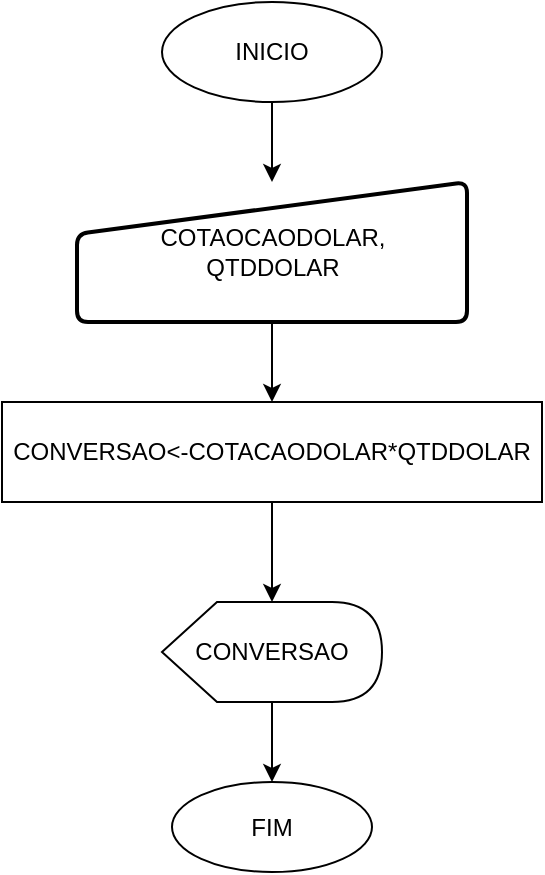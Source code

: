 <mxfile version="14.5.1" type="device"><diagram id="v6kI1YEDzFpI0tAb_Fh0" name="Página-1"><mxGraphModel dx="420" dy="511" grid="1" gridSize="10" guides="1" tooltips="1" connect="1" arrows="1" fold="1" page="1" pageScale="1" pageWidth="827" pageHeight="1169" math="0" shadow="0"><root><mxCell id="0"/><mxCell id="1" parent="0"/><mxCell id="OAj5udp3-J6s0qXZci66-3" value="" style="rounded=0;orthogonalLoop=1;jettySize=auto;html=1;" edge="1" parent="1" source="ENYVXb1H8p8SEVhA3ttq-1" target="OAj5udp3-J6s0qXZci66-1"><mxGeometry relative="1" as="geometry"/></mxCell><mxCell id="ENYVXb1H8p8SEVhA3ttq-1" value="INICIO" style="ellipse;whiteSpace=wrap;html=1;" parent="1" vertex="1"><mxGeometry x="175" y="160" width="110" height="50" as="geometry"/></mxCell><mxCell id="ENYVXb1H8p8SEVhA3ttq-7" value="" style="edgeStyle=orthogonalEdgeStyle;rounded=0;orthogonalLoop=1;jettySize=auto;html=1;" parent="1" source="ENYVXb1H8p8SEVhA3ttq-4" target="ENYVXb1H8p8SEVhA3ttq-6" edge="1"><mxGeometry relative="1" as="geometry"/></mxCell><mxCell id="ENYVXb1H8p8SEVhA3ttq-4" value="CONVERSAO&amp;lt;-COTACAODOLAR*QTDDOLAR" style="whiteSpace=wrap;html=1;" parent="1" vertex="1"><mxGeometry x="95" y="360" width="270" height="50" as="geometry"/></mxCell><mxCell id="ENYVXb1H8p8SEVhA3ttq-9" value="" style="edgeStyle=orthogonalEdgeStyle;rounded=0;orthogonalLoop=1;jettySize=auto;html=1;" parent="1" source="ENYVXb1H8p8SEVhA3ttq-6" target="ENYVXb1H8p8SEVhA3ttq-8" edge="1"><mxGeometry relative="1" as="geometry"/></mxCell><mxCell id="ENYVXb1H8p8SEVhA3ttq-6" value="CONVERSAO" style="shape=display;whiteSpace=wrap;html=1;" parent="1" vertex="1"><mxGeometry x="175" y="460" width="110" height="50" as="geometry"/></mxCell><mxCell id="ENYVXb1H8p8SEVhA3ttq-8" value="FIM" style="ellipse;whiteSpace=wrap;html=1;" parent="1" vertex="1"><mxGeometry x="180" y="550" width="100" height="45" as="geometry"/></mxCell><mxCell id="OAj5udp3-J6s0qXZci66-2" value="" style="edgeStyle=orthogonalEdgeStyle;rounded=0;orthogonalLoop=1;jettySize=auto;html=1;" edge="1" parent="1" source="OAj5udp3-J6s0qXZci66-1" target="ENYVXb1H8p8SEVhA3ttq-4"><mxGeometry relative="1" as="geometry"/></mxCell><mxCell id="OAj5udp3-J6s0qXZci66-1" value="&lt;span&gt;COTAOCAODOLAR,&lt;/span&gt;&lt;br&gt;&lt;span&gt;QTDDOLAR&lt;/span&gt;" style="html=1;strokeWidth=2;shape=manualInput;whiteSpace=wrap;rounded=1;size=26;arcSize=11;" vertex="1" parent="1"><mxGeometry x="132.5" y="250" width="195" height="70" as="geometry"/></mxCell></root></mxGraphModel></diagram></mxfile>